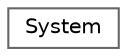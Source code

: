 digraph "Graphical Class Hierarchy"
{
 // LATEX_PDF_SIZE
  bgcolor="transparent";
  edge [fontname=Helvetica,fontsize=10,labelfontname=Helvetica,labelfontsize=10];
  node [fontname=Helvetica,fontsize=10,shape=box,height=0.2,width=0.4];
  rankdir="LR";
  Node0 [label="System",height=0.2,width=0.4,color="grey40", fillcolor="white", style="filled",URL="$class_system.html",tooltip="System class implementation."];
}
